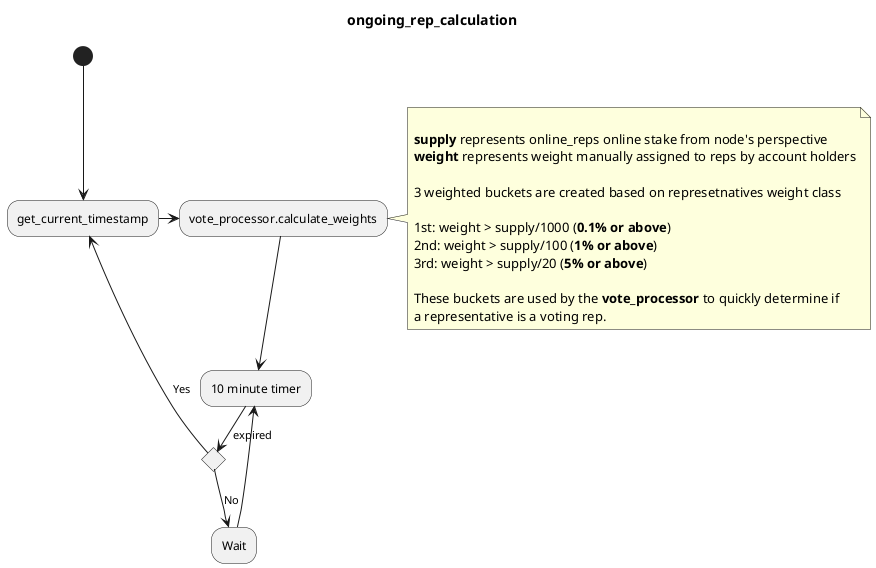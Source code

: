 @startuml

title ongoing_rep_calculation

(*)--> get_current_timestamp

get_current_timestamp -right> vote_processor.calculate_weights

note right

**supply** represents online_reps online stake from node's perspective
**weight** represents weight manually assigned to reps by account holders

3 weighted buckets are created based on represetnatives weight class

1st: weight > supply/1000 (**0.1% or above**)
2nd: weight > supply/100 (**1% or above**)
3rd: weight > supply/20 (**5% or above**)

These buckets are used by the **vote_processor** to quickly determine if
a representative is a voting rep.
end note

vote_processor.calculate_weights --> "10 minute timer"

if expired
-->[Yes] get_current_timestamp
else
-->[No] Wait
--> "10 minute timer"
end if

@enduml
